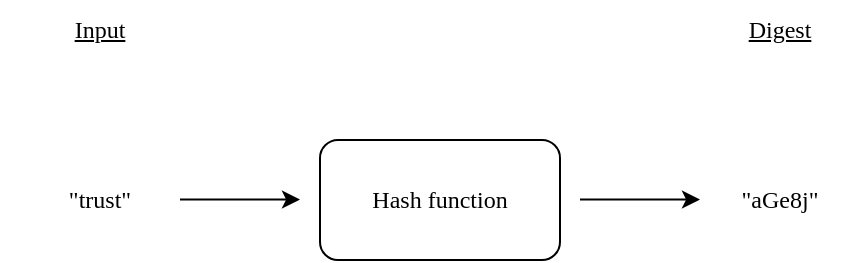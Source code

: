 <mxfile version="26.2.12">
  <diagram name="Stránka-1" id="GxT9UJkChwuMpMhPCaUo">
    <mxGraphModel dx="680" dy="370" grid="1" gridSize="10" guides="1" tooltips="1" connect="1" arrows="1" fold="1" page="1" pageScale="1" pageWidth="827" pageHeight="1169" math="0" shadow="0">
      <root>
        <mxCell id="0" />
        <mxCell id="1" parent="0" />
        <mxCell id="Xl09iJPIz0bYwaRJU8Io-2" value="&quot;trust&quot;" style="text;strokeColor=none;align=center;fillColor=none;html=1;verticalAlign=middle;whiteSpace=wrap;rounded=0;fontFamily=Verdana;" vertex="1" parent="1">
          <mxGeometry x="160" y="250" width="100" height="60" as="geometry" />
        </mxCell>
        <mxCell id="Xl09iJPIz0bYwaRJU8Io-3" value="Hash function" style="rounded=1;whiteSpace=wrap;html=1;fontFamily=Verdana;" vertex="1" parent="1">
          <mxGeometry x="320" y="250" width="120" height="60" as="geometry" />
        </mxCell>
        <mxCell id="Xl09iJPIz0bYwaRJU8Io-5" value="Input" style="text;strokeColor=none;align=center;fillColor=none;html=1;verticalAlign=middle;whiteSpace=wrap;rounded=0;fontStyle=4;fontFamily=Verdana;" vertex="1" parent="1">
          <mxGeometry x="180" y="180" width="60" height="30" as="geometry" />
        </mxCell>
        <mxCell id="Xl09iJPIz0bYwaRJU8Io-6" value="" style="endArrow=classic;html=1;rounded=0;fontFamily=Verdana;" edge="1" parent="1">
          <mxGeometry width="50" height="50" relative="1" as="geometry">
            <mxPoint x="250" y="279.8" as="sourcePoint" />
            <mxPoint x="310" y="279.8" as="targetPoint" />
          </mxGeometry>
        </mxCell>
        <mxCell id="Xl09iJPIz0bYwaRJU8Io-7" value="" style="endArrow=classic;html=1;rounded=0;fontFamily=Verdana;" edge="1" parent="1">
          <mxGeometry width="50" height="50" relative="1" as="geometry">
            <mxPoint x="450" y="279.8" as="sourcePoint" />
            <mxPoint x="510" y="279.8" as="targetPoint" />
          </mxGeometry>
        </mxCell>
        <mxCell id="Xl09iJPIz0bYwaRJU8Io-8" value="&quot;aGe8j&quot;" style="text;strokeColor=none;align=center;fillColor=none;html=1;verticalAlign=middle;whiteSpace=wrap;rounded=0;fontFamily=Verdana;" vertex="1" parent="1">
          <mxGeometry x="520" y="265" width="60" height="30" as="geometry" />
        </mxCell>
        <mxCell id="Xl09iJPIz0bYwaRJU8Io-10" value="Digest" style="text;strokeColor=none;align=center;fillColor=none;html=1;verticalAlign=middle;whiteSpace=wrap;rounded=0;fontStyle=4;fontFamily=Verdana;" vertex="1" parent="1">
          <mxGeometry x="520" y="180" width="60" height="30" as="geometry" />
        </mxCell>
      </root>
    </mxGraphModel>
  </diagram>
</mxfile>
